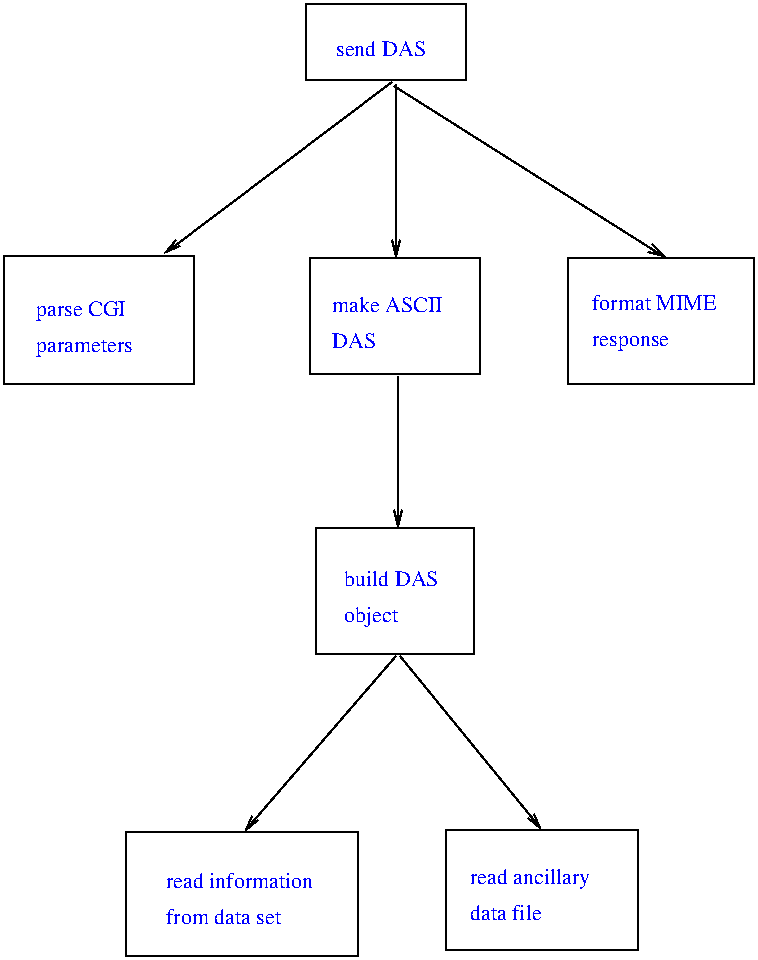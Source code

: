 #FIG 2.1
80 2
6 33 217 128 281
6 49 232 106 265
4 0 1 12 0 -1 0 0.00000 0 15 52 49 247 parse CGI
4 0 1 12 0 -1 0 0.00000 0 15 57 49 265 parameters
-6
2 2 0 1 -1 0 0 0 0.000 0 0 0
	 128 281 128 217 33 217 33 281 128 281 9999 9999
-6
6 91 217 351 567
6 94 505 210 567
6 114 518 195 551
4 0 1 12 0 -1 0 0.00000 0 15 81 114 533 read information
4 0 1 12 0 -1 0 0.00000 0 15 66 114 551 from data set
-6
2 2 0 1 -1 0 0 0 0.000 0 0 0
	 210 567 210 505 94 505 94 567 210 567 9999 9999
-6
6 186 218 271 276
6 197 230 259 263
4 0 1 12 0 -1 0 0.00000 0 15 62 197 245 make ASCII
4 0 1 12 0 -1 0 0.00000 0 15 25 197 263 DAS
-6
2 2 0 1 -1 0 0 0 0.000 0 0 0
	 271 276 271 218 186 218 186 276 271 276 9999 9999
-6
6 189 353 268 416
6 203 367 255 400
4 0 1 12 0 -1 0 0.00000 0 15 52 203 382 build DAS
4 0 1 12 0 -1 0 0.00000 0 15 33 203 400 object 
-6
2 2 0 1 -1 0 0 0 0.000 0 0 0
	 268 416 268 353 189 353 189 416 268 416 9999 9999
-6
6 254 504 350 564
6 266 516 336 549
4 0 1 12 0 -1 0 0.00000 0 15 70 266 531 read ancillary 
4 0 1 12 0 -1 0 0.00000 0 15 40 266 549 data file
-6
2 2 0 1 -1 0 0 0 0.000 0 0 0
	 350 564 350 504 254 504 254 564 350 564 9999 9999
-6
2 1 0 1 -1 0 0 0 0.000 -1 1 0
	0 0 1.000 4.000 8.000
	 229 417 153 505 9999 9999
2 1 0 1 -1 0 0 0 0.000 -1 1 0
	0 0 1.000 4.000 8.000
	 230 277 230 353 9999 9999
2 1 0 1 -1 0 0 0 0.000 -1 1 0
	0 0 1.000 4.000 8.000
	 231 417 302 504 9999 9999
-6
6 315 218 408 281
6 327 229 396 262
4 0 1 12 0 -1 0 0.00000 0 15 69 327 244 format MIME
4 0 1 12 0 -1 0 0.00000 0 15 46 327 262 response
-6
2 2 0 1 -1 0 0 0 0.000 0 0 0
	 408 281 408 218 315 218 315 281 408 281 9999 9999
-6
6 184 89 264 129
2 2 0 1 -1 0 0 0 0.000 0 0 0
	 264 129 264 91 184 91 184 129 264 129 9999 9999
4 0 1 12 0 -1 0 0.00000 0 15 52 199 117 send DAS
-6
2 1 0 1 -1 0 0 0 0.000 -1 1 0
	0 0 1.000 4.000 8.000
	 227 130 113 216 9999 9999
2 1 0 1 -1 0 0 0 0.000 -1 1 0
	0 0 1.000 4.000 8.000
	 228 132 364 218 9999 9999
2 1 0 1 -1 0 0 0 0.000 -1 1 0
	0 0 1.000 4.000 8.000
	 229 131 229 218 9999 9999
